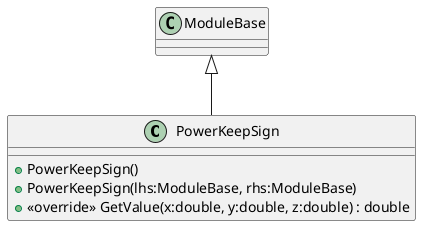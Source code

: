 @startuml
class PowerKeepSign {
    + PowerKeepSign()
    + PowerKeepSign(lhs:ModuleBase, rhs:ModuleBase)
    + <<override>> GetValue(x:double, y:double, z:double) : double
}
ModuleBase <|-- PowerKeepSign
@enduml
